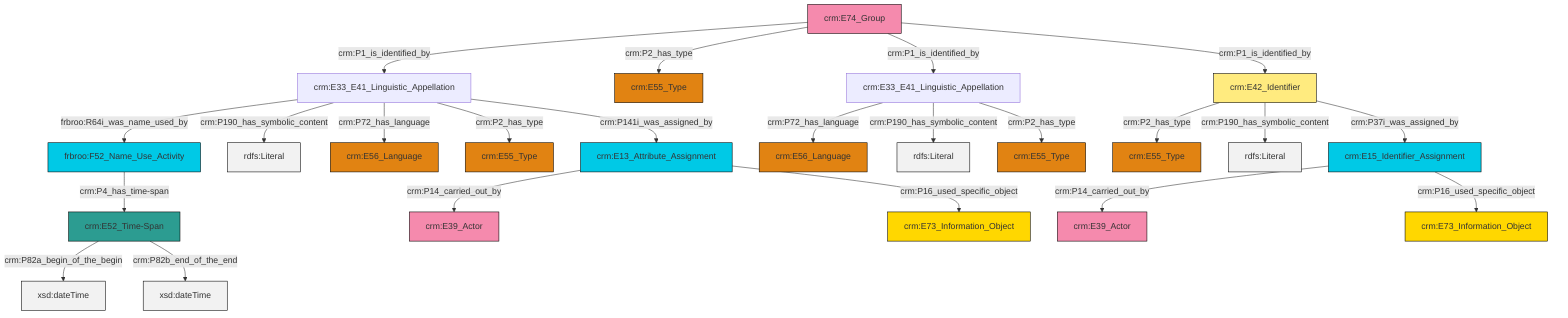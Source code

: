 graph TD
classDef Literal fill:#f2f2f2,stroke:#000000;
classDef CRM_Entity fill:#FFFFFF,stroke:#000000;
classDef Temporal_Entity fill:#00C9E6, stroke:#000000;
classDef Type fill:#E18312, stroke:#000000;
classDef Time-Span fill:#2C9C91, stroke:#000000;
classDef Appellation fill:#FFEB7F, stroke:#000000;
classDef Place fill:#008836, stroke:#000000;
classDef Persistent_Item fill:#B266B2, stroke:#000000;
classDef Conceptual_Object fill:#FFD700, stroke:#000000;
classDef Physical_Thing fill:#D2B48C, stroke:#000000;
classDef Actor fill:#f58aad, stroke:#000000;
classDef PC_Classes fill:#4ce600, stroke:#000000;
classDef Multi fill:#cccccc,stroke:#000000;

0["crm:E74_Group"]:::Actor -->|crm:P1_is_identified_by| 1["crm:E33_E41_Linguistic_Appellation"]:::Default
6["crm:E52_Time-Span"]:::Time-Span -->|crm:P82a_begin_of_the_begin| 7[xsd:dateTime]:::Literal
10["crm:E42_Identifier"]:::Appellation -->|crm:P2_has_type| 11["crm:E55_Type"]:::Type
17["crm:E33_E41_Linguistic_Appellation"]:::Default -->|crm:P72_has_language| 14["crm:E56_Language"]:::Type
10["crm:E42_Identifier"]:::Appellation -->|crm:P190_has_symbolic_content| 20[rdfs:Literal]:::Literal
10["crm:E42_Identifier"]:::Appellation -->|crm:P37i_was_assigned_by| 21["crm:E15_Identifier_Assignment"]:::Temporal_Entity
24["crm:E13_Attribute_Assignment"]:::Temporal_Entity -->|crm:P14_carried_out_by| 25["crm:E39_Actor"]:::Actor
6["crm:E52_Time-Span"]:::Time-Span -->|crm:P82b_end_of_the_end| 26[xsd:dateTime]:::Literal
1["crm:E33_E41_Linguistic_Appellation"]:::Default -->|frbroo:R64i_was_name_used_by| 27["frbroo:F52_Name_Use_Activity"]:::Temporal_Entity
0["crm:E74_Group"]:::Actor -->|crm:P2_has_type| 22["crm:E55_Type"]:::Type
17["crm:E33_E41_Linguistic_Appellation"]:::Default -->|crm:P190_has_symbolic_content| 32[rdfs:Literal]:::Literal
0["crm:E74_Group"]:::Actor -->|crm:P1_is_identified_by| 17["crm:E33_E41_Linguistic_Appellation"]:::Default
21["crm:E15_Identifier_Assignment"]:::Temporal_Entity -->|crm:P14_carried_out_by| 4["crm:E39_Actor"]:::Actor
1["crm:E33_E41_Linguistic_Appellation"]:::Default -->|crm:P190_has_symbolic_content| 36[rdfs:Literal]:::Literal
0["crm:E74_Group"]:::Actor -->|crm:P1_is_identified_by| 10["crm:E42_Identifier"]:::Appellation
1["crm:E33_E41_Linguistic_Appellation"]:::Default -->|crm:P72_has_language| 38["crm:E56_Language"]:::Type
17["crm:E33_E41_Linguistic_Appellation"]:::Default -->|crm:P2_has_type| 2["crm:E55_Type"]:::Type
1["crm:E33_E41_Linguistic_Appellation"]:::Default -->|crm:P2_has_type| 34["crm:E55_Type"]:::Type
21["crm:E15_Identifier_Assignment"]:::Temporal_Entity -->|crm:P16_used_specific_object| 8["crm:E73_Information_Object"]:::Conceptual_Object
1["crm:E33_E41_Linguistic_Appellation"]:::Default -->|crm:P141i_was_assigned_by| 24["crm:E13_Attribute_Assignment"]:::Temporal_Entity
24["crm:E13_Attribute_Assignment"]:::Temporal_Entity -->|crm:P16_used_specific_object| 18["crm:E73_Information_Object"]:::Conceptual_Object
27["frbroo:F52_Name_Use_Activity"]:::Temporal_Entity -->|crm:P4_has_time-span| 6["crm:E52_Time-Span"]:::Time-Span